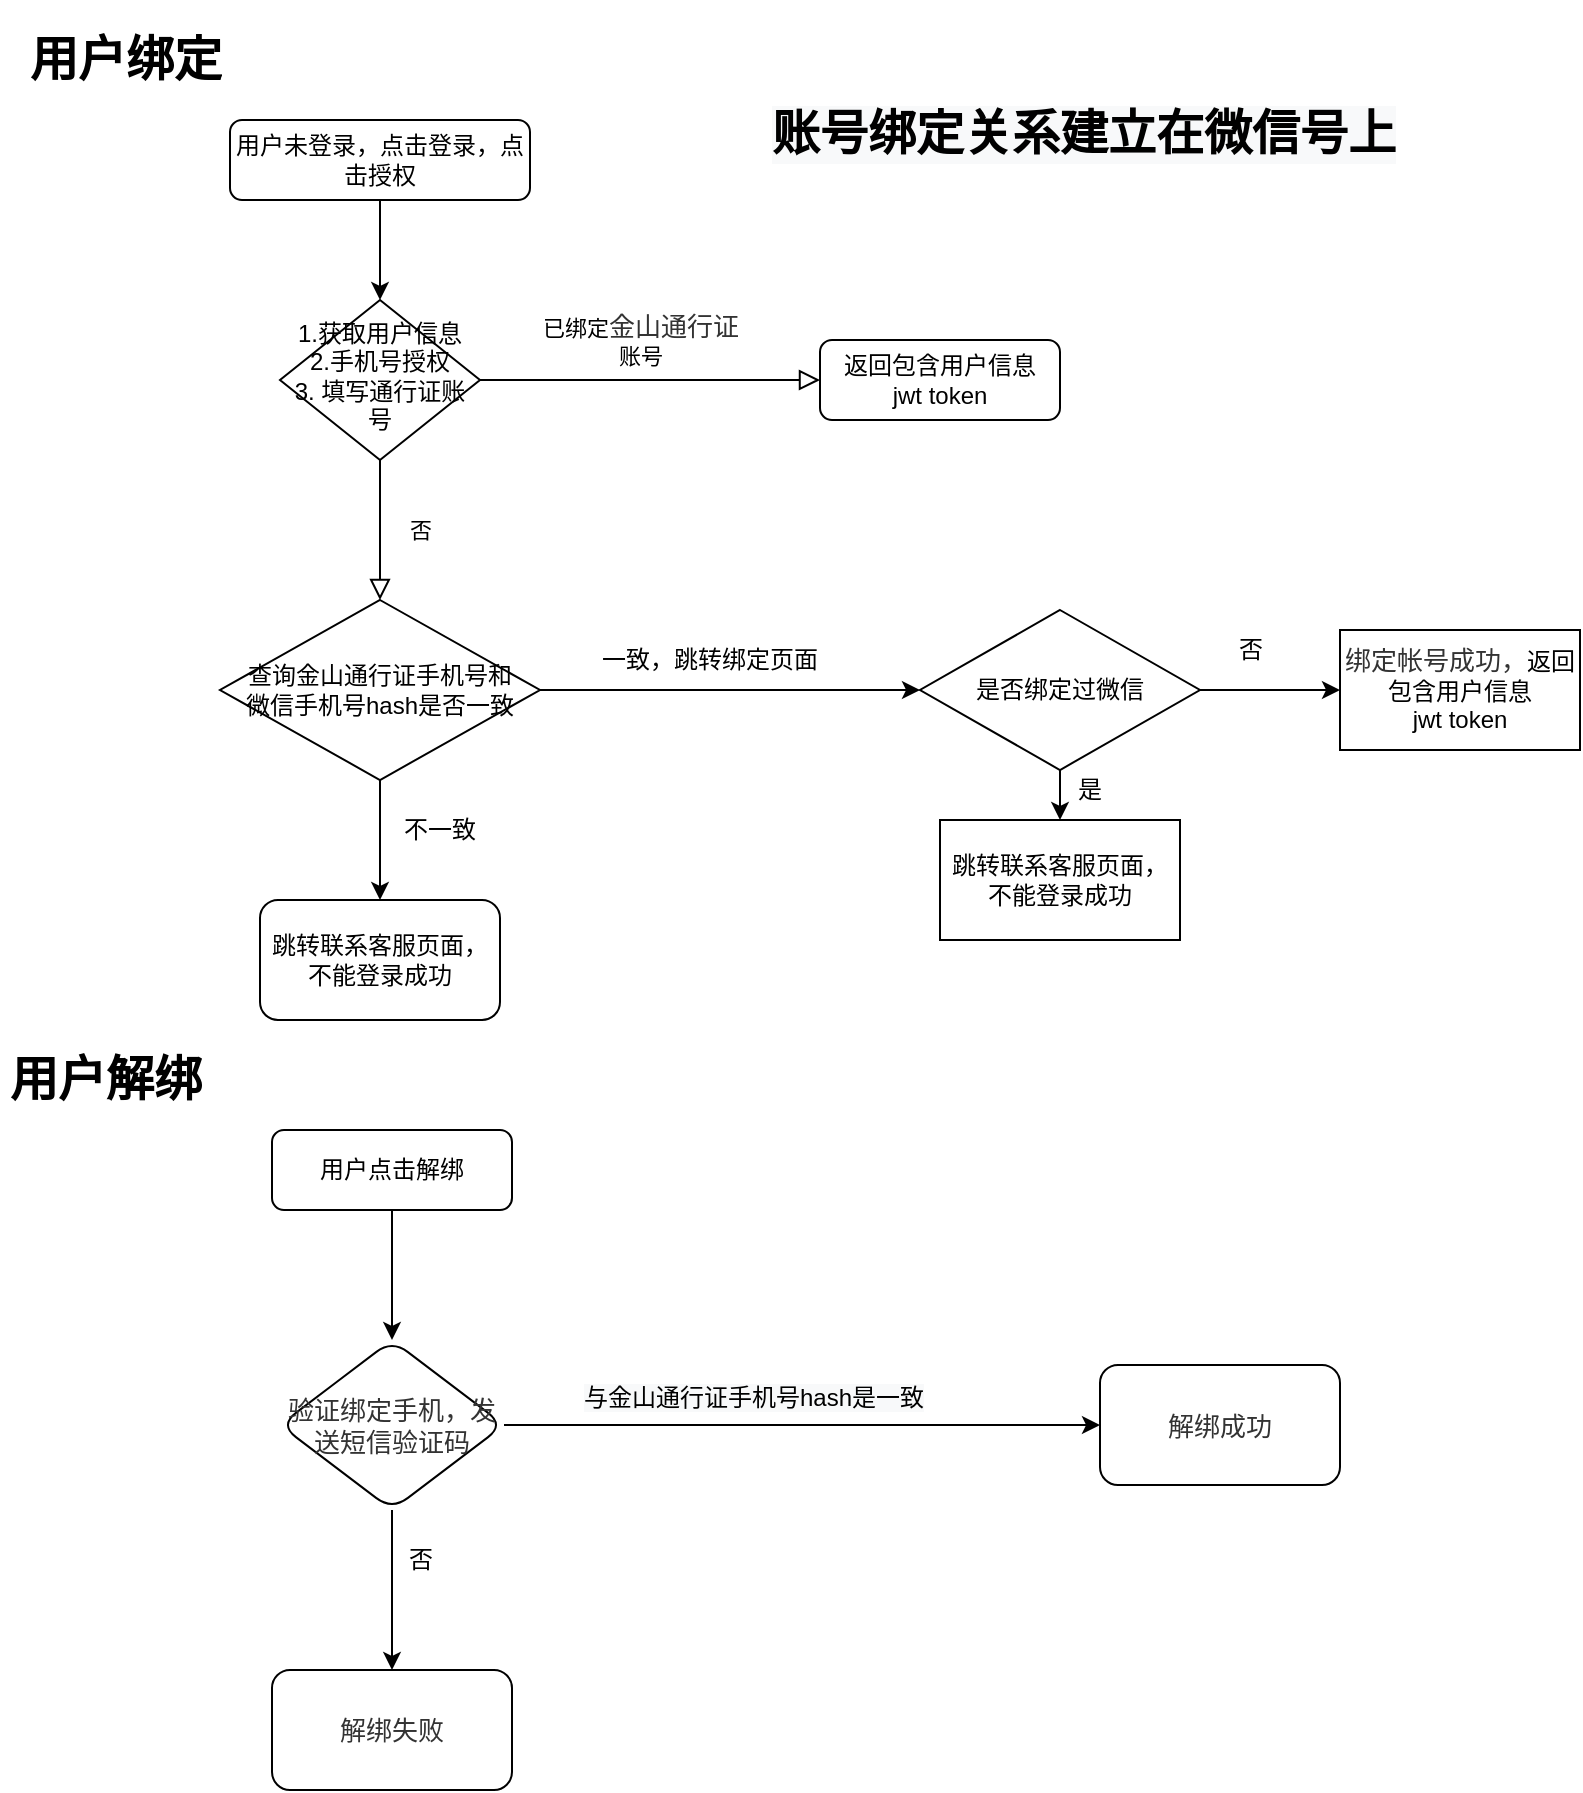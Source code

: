 <mxfile version="17.3.0" type="github">
  <diagram id="C5RBs43oDa-KdzZeNtuy" name="Page-1">
    <mxGraphModel dx="1656" dy="977" grid="1" gridSize="10" guides="1" tooltips="1" connect="1" arrows="1" fold="1" page="1" pageScale="1" pageWidth="827" pageHeight="1169" math="0" shadow="0">
      <root>
        <mxCell id="WIyWlLk6GJQsqaUBKTNV-0" />
        <mxCell id="WIyWlLk6GJQsqaUBKTNV-1" parent="WIyWlLk6GJQsqaUBKTNV-0" />
        <mxCell id="JQb2HkawdjwSyJqSRHTh-34" value="" style="edgeStyle=orthogonalEdgeStyle;rounded=0;orthogonalLoop=1;jettySize=auto;html=1;" edge="1" parent="WIyWlLk6GJQsqaUBKTNV-1" source="WIyWlLk6GJQsqaUBKTNV-3" target="WIyWlLk6GJQsqaUBKTNV-6">
          <mxGeometry relative="1" as="geometry" />
        </mxCell>
        <mxCell id="WIyWlLk6GJQsqaUBKTNV-3" value="用户未登录，点击登录，点击授权" style="rounded=1;whiteSpace=wrap;html=1;fontSize=12;glass=0;strokeWidth=1;shadow=0;" parent="WIyWlLk6GJQsqaUBKTNV-1" vertex="1">
          <mxGeometry x="145" y="80" width="150" height="40" as="geometry" />
        </mxCell>
        <mxCell id="WIyWlLk6GJQsqaUBKTNV-4" value="否" style="rounded=0;html=1;jettySize=auto;orthogonalLoop=1;fontSize=11;endArrow=block;endFill=0;endSize=8;strokeWidth=1;shadow=0;labelBackgroundColor=none;edgeStyle=orthogonalEdgeStyle;entryX=0.5;entryY=0;entryDx=0;entryDy=0;" parent="WIyWlLk6GJQsqaUBKTNV-1" source="WIyWlLk6GJQsqaUBKTNV-6" target="JQb2HkawdjwSyJqSRHTh-35" edge="1">
          <mxGeometry y="20" relative="1" as="geometry">
            <mxPoint as="offset" />
            <mxPoint x="220" y="310" as="targetPoint" />
          </mxGeometry>
        </mxCell>
        <mxCell id="WIyWlLk6GJQsqaUBKTNV-5" value="已绑定&lt;span style=&quot;color: rgb(51 , 51 , 51) ; font-family: &amp;#34;arial normal&amp;#34; , &amp;#34;arial&amp;#34; ; font-size: 13px&quot;&gt;金山通行证&lt;/span&gt;&lt;br&gt;账号" style="edgeStyle=orthogonalEdgeStyle;rounded=0;html=1;jettySize=auto;orthogonalLoop=1;fontSize=11;endArrow=block;endFill=0;endSize=8;strokeWidth=1;shadow=0;labelBackgroundColor=none;" parent="WIyWlLk6GJQsqaUBKTNV-1" source="WIyWlLk6GJQsqaUBKTNV-6" target="WIyWlLk6GJQsqaUBKTNV-7" edge="1">
          <mxGeometry x="-0.059" y="20" relative="1" as="geometry">
            <mxPoint as="offset" />
          </mxGeometry>
        </mxCell>
        <mxCell id="WIyWlLk6GJQsqaUBKTNV-6" value="1.获取用户信息&lt;br&gt;2.手机号授权&lt;br&gt;3. 填写通行证账号" style="rhombus;whiteSpace=wrap;html=1;shadow=0;fontFamily=Helvetica;fontSize=12;align=center;strokeWidth=1;spacing=6;spacingTop=-4;" parent="WIyWlLk6GJQsqaUBKTNV-1" vertex="1">
          <mxGeometry x="170" y="170" width="100" height="80" as="geometry" />
        </mxCell>
        <mxCell id="WIyWlLk6GJQsqaUBKTNV-7" value="返回包含用户信息&lt;br&gt;jwt token" style="rounded=1;whiteSpace=wrap;html=1;fontSize=12;glass=0;strokeWidth=1;shadow=0;" parent="WIyWlLk6GJQsqaUBKTNV-1" vertex="1">
          <mxGeometry x="440" y="190" width="120" height="40" as="geometry" />
        </mxCell>
        <mxCell id="JQb2HkawdjwSyJqSRHTh-8" value="" style="edgeStyle=orthogonalEdgeStyle;rounded=0;orthogonalLoop=1;jettySize=auto;html=1;exitX=0.5;exitY=1;exitDx=0;exitDy=0;" edge="1" parent="WIyWlLk6GJQsqaUBKTNV-1" source="JQb2HkawdjwSyJqSRHTh-35" target="JQb2HkawdjwSyJqSRHTh-7">
          <mxGeometry relative="1" as="geometry">
            <mxPoint x="240" y="370" as="sourcePoint" />
          </mxGeometry>
        </mxCell>
        <mxCell id="JQb2HkawdjwSyJqSRHTh-31" style="edgeStyle=orthogonalEdgeStyle;rounded=0;orthogonalLoop=1;jettySize=auto;html=1;entryX=0;entryY=0.5;entryDx=0;entryDy=0;exitX=1;exitY=0.5;exitDx=0;exitDy=0;" edge="1" parent="WIyWlLk6GJQsqaUBKTNV-1" source="JQb2HkawdjwSyJqSRHTh-35" target="JQb2HkawdjwSyJqSRHTh-13">
          <mxGeometry relative="1" as="geometry">
            <mxPoint x="320" y="340" as="sourcePoint" />
            <Array as="points">
              <mxPoint x="490" y="365" />
            </Array>
          </mxGeometry>
        </mxCell>
        <mxCell id="JQb2HkawdjwSyJqSRHTh-5" value="一致，跳转绑定页面" style="text;html=1;strokeColor=none;fillColor=none;align=center;verticalAlign=middle;whiteSpace=wrap;rounded=0;" vertex="1" parent="WIyWlLk6GJQsqaUBKTNV-1">
          <mxGeometry x="320" y="335" width="130" height="30" as="geometry" />
        </mxCell>
        <mxCell id="JQb2HkawdjwSyJqSRHTh-7" value="&lt;span&gt;跳转联系客服页面，不能登录成功&lt;/span&gt;" style="whiteSpace=wrap;html=1;rounded=1;" vertex="1" parent="WIyWlLk6GJQsqaUBKTNV-1">
          <mxGeometry x="160" y="470" width="120" height="60" as="geometry" />
        </mxCell>
        <mxCell id="JQb2HkawdjwSyJqSRHTh-9" value="不一致" style="text;html=1;strokeColor=none;fillColor=none;align=center;verticalAlign=middle;whiteSpace=wrap;rounded=0;" vertex="1" parent="WIyWlLk6GJQsqaUBKTNV-1">
          <mxGeometry x="200" y="420" width="100" height="30" as="geometry" />
        </mxCell>
        <mxCell id="JQb2HkawdjwSyJqSRHTh-15" value="" style="edgeStyle=orthogonalEdgeStyle;rounded=0;orthogonalLoop=1;jettySize=auto;html=1;" edge="1" parent="WIyWlLk6GJQsqaUBKTNV-1" source="JQb2HkawdjwSyJqSRHTh-13" target="JQb2HkawdjwSyJqSRHTh-14">
          <mxGeometry relative="1" as="geometry" />
        </mxCell>
        <mxCell id="JQb2HkawdjwSyJqSRHTh-18" value="" style="edgeStyle=orthogonalEdgeStyle;rounded=0;orthogonalLoop=1;jettySize=auto;html=1;" edge="1" parent="WIyWlLk6GJQsqaUBKTNV-1" source="JQb2HkawdjwSyJqSRHTh-13" target="JQb2HkawdjwSyJqSRHTh-17">
          <mxGeometry relative="1" as="geometry" />
        </mxCell>
        <mxCell id="JQb2HkawdjwSyJqSRHTh-13" value="&lt;span&gt;是否绑定过微信&lt;/span&gt;" style="rhombus;whiteSpace=wrap;html=1;" vertex="1" parent="WIyWlLk6GJQsqaUBKTNV-1">
          <mxGeometry x="490" y="325" width="140" height="80" as="geometry" />
        </mxCell>
        <mxCell id="JQb2HkawdjwSyJqSRHTh-14" value="&lt;span&gt;跳转联系客服页面，不能登录成功&lt;/span&gt;" style="whiteSpace=wrap;html=1;" vertex="1" parent="WIyWlLk6GJQsqaUBKTNV-1">
          <mxGeometry x="500" y="430" width="120" height="60" as="geometry" />
        </mxCell>
        <mxCell id="JQb2HkawdjwSyJqSRHTh-16" value="是" style="text;html=1;strokeColor=none;fillColor=none;align=center;verticalAlign=middle;whiteSpace=wrap;rounded=0;" vertex="1" parent="WIyWlLk6GJQsqaUBKTNV-1">
          <mxGeometry x="510" y="400" width="130" height="30" as="geometry" />
        </mxCell>
        <mxCell id="JQb2HkawdjwSyJqSRHTh-17" value="&lt;span style=&quot;color: rgb(51 , 51 , 51) ; font-family: &amp;#34;arial normal&amp;#34; , &amp;#34;arial&amp;#34; ; font-size: 13px&quot;&gt;绑定帐号成功，&lt;/span&gt;返回包含用户信息&lt;br&gt;jwt token" style="whiteSpace=wrap;html=1;" vertex="1" parent="WIyWlLk6GJQsqaUBKTNV-1">
          <mxGeometry x="700" y="335" width="120" height="60" as="geometry" />
        </mxCell>
        <mxCell id="JQb2HkawdjwSyJqSRHTh-19" value="&lt;h1&gt;用户绑定&lt;/h1&gt;" style="text;html=1;strokeColor=none;fillColor=none;spacing=5;spacingTop=-20;whiteSpace=wrap;overflow=hidden;rounded=0;" vertex="1" parent="WIyWlLk6GJQsqaUBKTNV-1">
          <mxGeometry x="40" y="30" width="190" height="40" as="geometry" />
        </mxCell>
        <mxCell id="JQb2HkawdjwSyJqSRHTh-20" value="&lt;h1&gt;用户解绑&lt;/h1&gt;&lt;p&gt;&lt;br&gt;&lt;/p&gt;" style="text;html=1;strokeColor=none;fillColor=none;spacing=5;spacingTop=-20;whiteSpace=wrap;overflow=hidden;rounded=0;" vertex="1" parent="WIyWlLk6GJQsqaUBKTNV-1">
          <mxGeometry x="30" y="540" width="190" height="40" as="geometry" />
        </mxCell>
        <mxCell id="JQb2HkawdjwSyJqSRHTh-24" value="" style="edgeStyle=orthogonalEdgeStyle;rounded=0;orthogonalLoop=1;jettySize=auto;html=1;" edge="1" parent="WIyWlLk6GJQsqaUBKTNV-1" source="JQb2HkawdjwSyJqSRHTh-22" target="JQb2HkawdjwSyJqSRHTh-23">
          <mxGeometry relative="1" as="geometry" />
        </mxCell>
        <mxCell id="JQb2HkawdjwSyJqSRHTh-22" value="用户点击解绑&lt;br&gt;" style="rounded=1;whiteSpace=wrap;html=1;fontSize=12;glass=0;strokeWidth=1;shadow=0;" vertex="1" parent="WIyWlLk6GJQsqaUBKTNV-1">
          <mxGeometry x="166" y="585" width="120" height="40" as="geometry" />
        </mxCell>
        <mxCell id="JQb2HkawdjwSyJqSRHTh-26" value="" style="edgeStyle=orthogonalEdgeStyle;rounded=0;orthogonalLoop=1;jettySize=auto;html=1;" edge="1" parent="WIyWlLk6GJQsqaUBKTNV-1" source="JQb2HkawdjwSyJqSRHTh-23" target="JQb2HkawdjwSyJqSRHTh-25">
          <mxGeometry relative="1" as="geometry" />
        </mxCell>
        <mxCell id="JQb2HkawdjwSyJqSRHTh-28" value="" style="edgeStyle=orthogonalEdgeStyle;rounded=0;orthogonalLoop=1;jettySize=auto;html=1;" edge="1" parent="WIyWlLk6GJQsqaUBKTNV-1" source="JQb2HkawdjwSyJqSRHTh-23" target="JQb2HkawdjwSyJqSRHTh-27">
          <mxGeometry relative="1" as="geometry" />
        </mxCell>
        <mxCell id="JQb2HkawdjwSyJqSRHTh-23" value="&lt;span style=&quot;color: rgb(51 , 51 , 51) ; font-family: &amp;#34;arial normal&amp;#34; , &amp;#34;arial&amp;#34; ; font-size: 13px&quot;&gt;验证绑定手机，发送短信验证码&lt;/span&gt;" style="rhombus;whiteSpace=wrap;html=1;rounded=1;glass=0;strokeWidth=1;shadow=0;" vertex="1" parent="WIyWlLk6GJQsqaUBKTNV-1">
          <mxGeometry x="170" y="690" width="112" height="85" as="geometry" />
        </mxCell>
        <mxCell id="JQb2HkawdjwSyJqSRHTh-25" value="&lt;span style=&quot;color: rgb(51 , 51 , 51) ; font-family: &amp;#34;arial normal&amp;#34; , &amp;#34;arial&amp;#34; ; font-size: 13px&quot;&gt;解绑成功&lt;/span&gt;" style="whiteSpace=wrap;html=1;rounded=1;glass=0;strokeWidth=1;shadow=0;" vertex="1" parent="WIyWlLk6GJQsqaUBKTNV-1">
          <mxGeometry x="580" y="702.5" width="120" height="60" as="geometry" />
        </mxCell>
        <mxCell id="JQb2HkawdjwSyJqSRHTh-27" value="&lt;span style=&quot;color: rgb(51 , 51 , 51) ; font-family: &amp;#34;arial normal&amp;#34; , &amp;#34;arial&amp;#34; ; font-size: 13px&quot;&gt;解绑失败&lt;/span&gt;" style="whiteSpace=wrap;html=1;rounded=1;glass=0;strokeWidth=1;shadow=0;" vertex="1" parent="WIyWlLk6GJQsqaUBKTNV-1">
          <mxGeometry x="166" y="855" width="120" height="60" as="geometry" />
        </mxCell>
        <mxCell id="JQb2HkawdjwSyJqSRHTh-29" value="&lt;span style=&quot;color: rgb(0 , 0 , 0) ; font-family: &amp;#34;helvetica&amp;#34; ; font-size: 12px ; font-style: normal ; font-weight: 400 ; letter-spacing: normal ; text-align: center ; text-indent: 0px ; text-transform: none ; word-spacing: 0px ; background-color: rgb(248 , 249 , 250) ; display: inline ; float: none&quot;&gt;与金山通行证手机号hash是一致&lt;/span&gt;" style="text;whiteSpace=wrap;html=1;" vertex="1" parent="WIyWlLk6GJQsqaUBKTNV-1">
          <mxGeometry x="320" y="705" width="270" height="30" as="geometry" />
        </mxCell>
        <mxCell id="JQb2HkawdjwSyJqSRHTh-30" value="否" style="text;html=1;align=center;verticalAlign=middle;resizable=0;points=[];autosize=1;strokeColor=none;fillColor=none;" vertex="1" parent="WIyWlLk6GJQsqaUBKTNV-1">
          <mxGeometry x="225" y="790" width="30" height="20" as="geometry" />
        </mxCell>
        <mxCell id="JQb2HkawdjwSyJqSRHTh-32" value="否" style="text;html=1;align=center;verticalAlign=middle;resizable=0;points=[];autosize=1;strokeColor=none;fillColor=none;" vertex="1" parent="WIyWlLk6GJQsqaUBKTNV-1">
          <mxGeometry x="640" y="335" width="30" height="20" as="geometry" />
        </mxCell>
        <mxCell id="JQb2HkawdjwSyJqSRHTh-33" value="&lt;h1 style=&quot;color: rgb(0 , 0 , 0) ; font-family: &amp;#34;helvetica&amp;#34; ; font-style: normal ; letter-spacing: normal ; text-align: left ; text-indent: 0px ; text-transform: none ; word-spacing: 0px ; background-color: rgb(248 , 249 , 250)&quot;&gt;账号绑定关系建立在微信号上&lt;/h1&gt;" style="text;whiteSpace=wrap;html=1;" vertex="1" parent="WIyWlLk6GJQsqaUBKTNV-1">
          <mxGeometry x="414" y="50" width="340" height="60" as="geometry" />
        </mxCell>
        <mxCell id="JQb2HkawdjwSyJqSRHTh-35" value="&lt;span&gt;查询金山通行证手机号和&lt;br&gt;微信手机号hash是否一致&lt;/span&gt;" style="rhombus;whiteSpace=wrap;html=1;" vertex="1" parent="WIyWlLk6GJQsqaUBKTNV-1">
          <mxGeometry x="140" y="320" width="160" height="90" as="geometry" />
        </mxCell>
      </root>
    </mxGraphModel>
  </diagram>
</mxfile>
